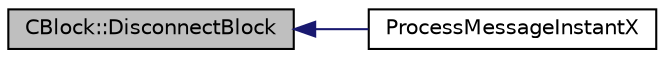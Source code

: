 digraph "CBlock::DisconnectBlock"
{
  edge [fontname="Helvetica",fontsize="10",labelfontname="Helvetica",labelfontsize="10"];
  node [fontname="Helvetica",fontsize="10",shape=record];
  rankdir="LR";
  Node39 [label="CBlock::DisconnectBlock",height=0.2,width=0.4,color="black", fillcolor="grey75", style="filled", fontcolor="black"];
  Node39 -> Node40 [dir="back",color="midnightblue",fontsize="10",style="solid",fontname="Helvetica"];
  Node40 [label="ProcessMessageInstantX",height=0.2,width=0.4,color="black", fillcolor="white", style="filled",URL="$instantx_8h.html#aa516cb499ead2691d8ab216a499db5d0"];
}
